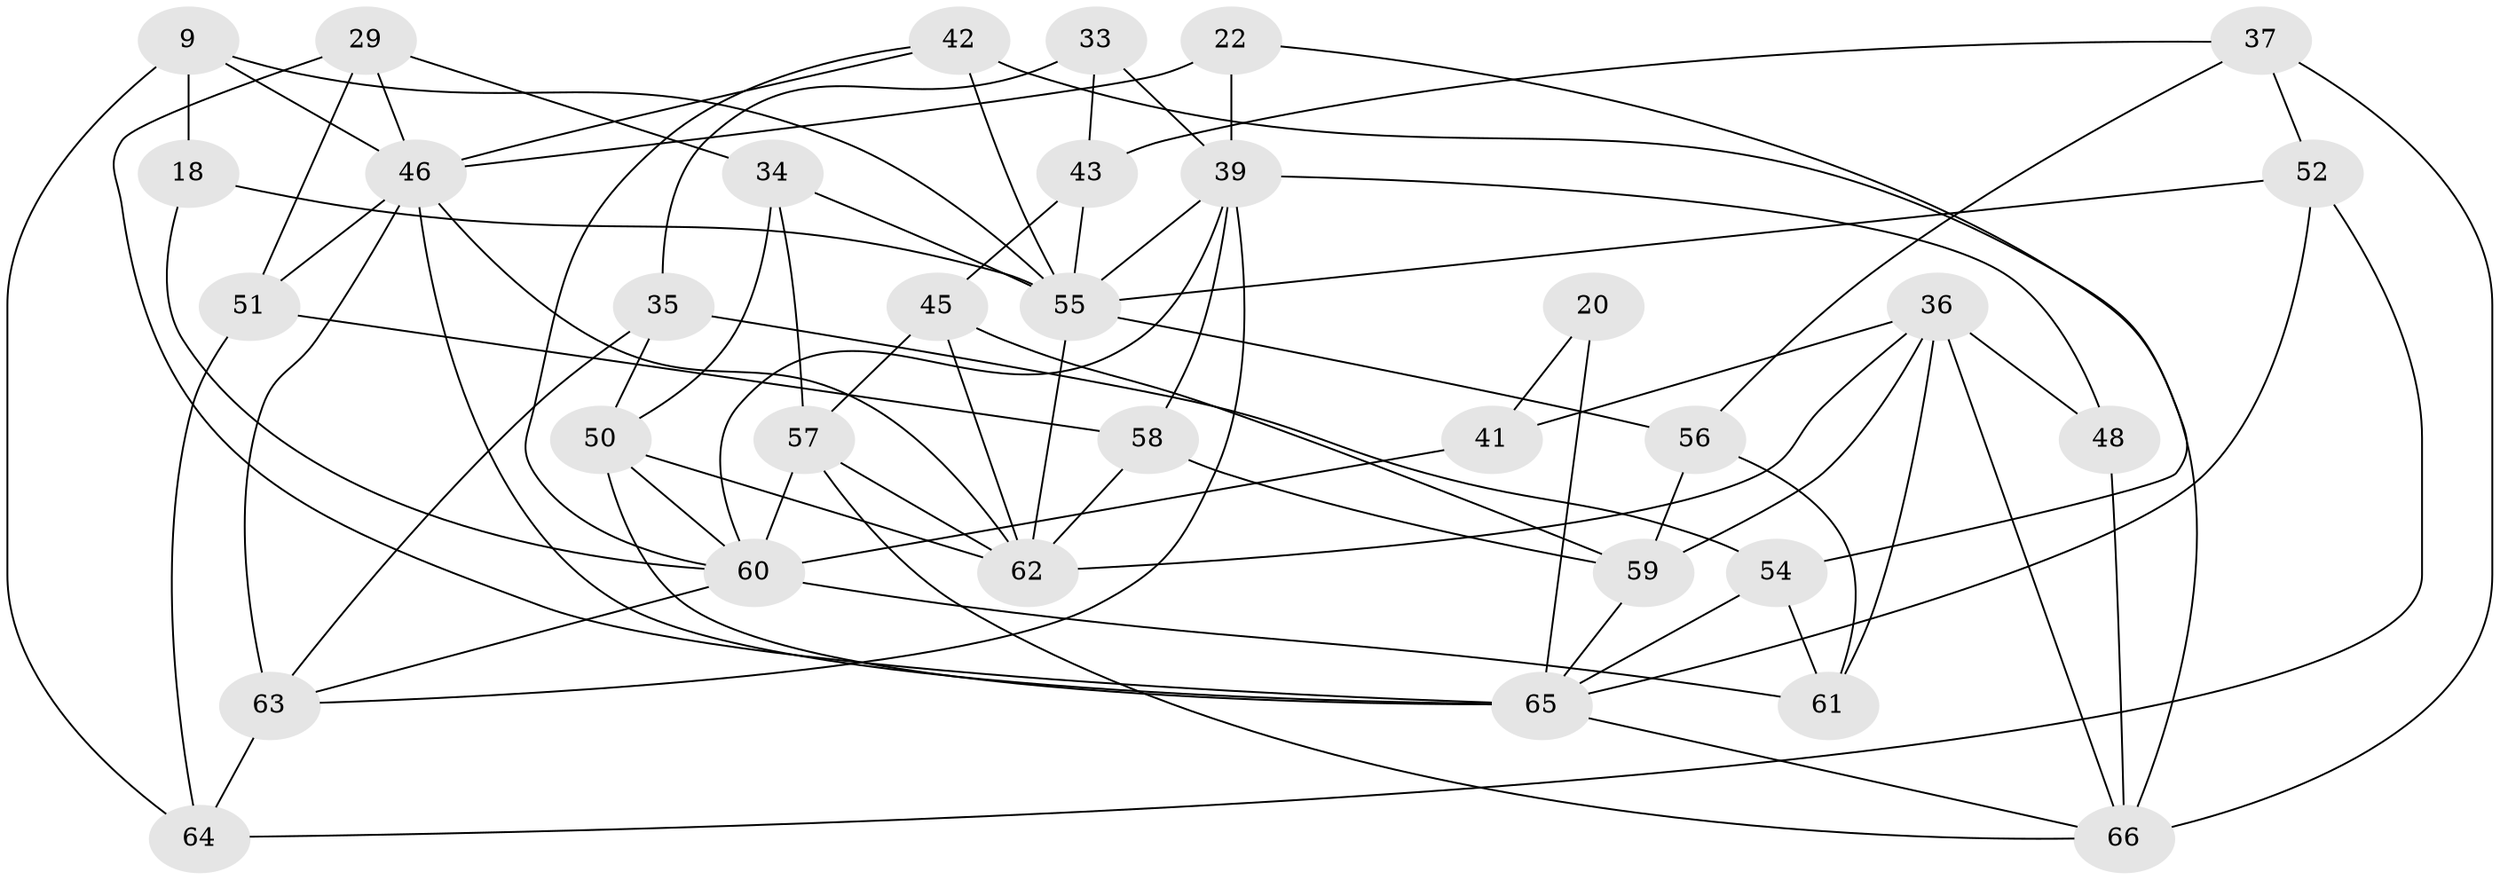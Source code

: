 // original degree distribution, {4: 1.0}
// Generated by graph-tools (version 1.1) at 2025/59/03/09/25 04:59:24]
// undirected, 33 vertices, 78 edges
graph export_dot {
graph [start="1"]
  node [color=gray90,style=filled];
  9 [super="+8"];
  18;
  20;
  22;
  29;
  33;
  34;
  35;
  36 [super="+15+26"];
  37;
  39 [super="+17+11"];
  41 [super="+3"];
  42;
  43;
  45 [super="+16"];
  46 [super="+10+30"];
  48 [super="+1"];
  50 [super="+49"];
  51;
  52;
  54;
  55 [super="+40+31"];
  56;
  57 [super="+53+38"];
  58;
  59 [super="+23"];
  60 [super="+27+28"];
  61;
  62 [super="+32"];
  63 [super="+19"];
  64 [super="+24"];
  65 [super="+14+13"];
  66 [super="+47+44"];
  9 -- 55;
  9 -- 64 [weight=2];
  9 -- 18 [weight=2];
  9 -- 46;
  18 -- 60;
  18 -- 55;
  20 -- 41;
  20 -- 65 [weight=3];
  22 -- 54;
  22 -- 46;
  22 -- 39 [weight=2];
  29 -- 34;
  29 -- 51;
  29 -- 65;
  29 -- 46;
  33 -- 39 [weight=2];
  33 -- 43;
  33 -- 35;
  34 -- 50;
  34 -- 57;
  34 -- 55;
  35 -- 54;
  35 -- 50;
  35 -- 63;
  36 -- 61;
  36 -- 48 [weight=2];
  36 -- 41 [weight=3];
  36 -- 59;
  36 -- 62 [weight=2];
  36 -- 66;
  37 -- 43;
  37 -- 52;
  37 -- 56;
  37 -- 66;
  39 -- 63;
  39 -- 58;
  39 -- 48 [weight=2];
  39 -- 60;
  39 -- 55;
  41 -- 60 [weight=2];
  42 -- 46;
  42 -- 60;
  42 -- 66;
  42 -- 55;
  43 -- 45;
  43 -- 55;
  45 -- 59 [weight=2];
  45 -- 62 [weight=2];
  45 -- 57;
  46 -- 51;
  46 -- 65;
  46 -- 63;
  46 -- 62;
  48 -- 66 [weight=2];
  50 -- 60 [weight=2];
  50 -- 65;
  50 -- 62;
  51 -- 58;
  51 -- 64;
  52 -- 64;
  52 -- 65;
  52 -- 55;
  54 -- 61;
  54 -- 65;
  55 -- 56;
  55 -- 62 [weight=2];
  56 -- 61;
  56 -- 59;
  57 -- 62;
  57 -- 66 [weight=2];
  57 -- 60 [weight=3];
  58 -- 59;
  58 -- 62;
  59 -- 65;
  60 -- 63;
  60 -- 61;
  63 -- 64 [weight=2];
  65 -- 66;
}
